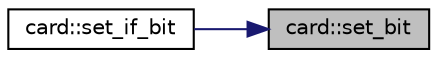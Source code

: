 digraph "card::set_bit"
{
 // LATEX_PDF_SIZE
  edge [fontname="Helvetica",fontsize="10",labelfontname="Helvetica",labelfontsize="10"];
  node [fontname="Helvetica",fontsize="10",shape=record];
  rankdir="RL";
  Node1 [label="card::set_bit",height=0.2,width=0.4,color="black", fillcolor="grey75", style="filled", fontcolor="black",tooltip="Set a bit in a byte on the bus."];
  Node1 -> Node2 [dir="back",color="midnightblue",fontsize="10",style="solid",fontname="Helvetica"];
  Node2 [label="card::set_if_bit",height=0.2,width=0.4,color="black", fillcolor="white", style="filled",URL="$classcard.html#ab210eb529f3a153ab99822cda9492b3c",tooltip="Un/set a bit in a byte on the bus by condition."];
}
